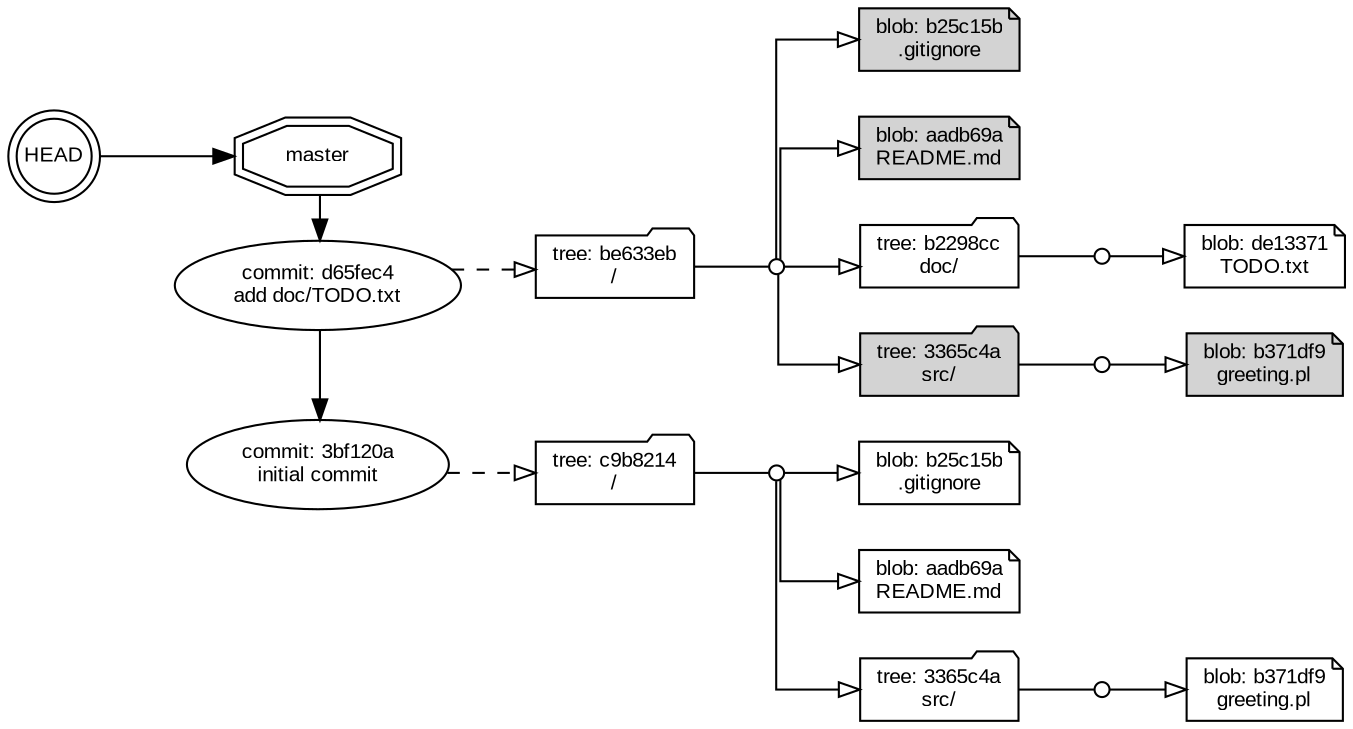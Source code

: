 // Git Repository graph
digraph main {
	node [fillcolor=white fontname=arial fontsize=10 height=0.3 shape=note style=filled]
	edge [arrowhead=onormal constraint=true fontname=arial fontsize=10]
	graph [layout=dot nodesep=0.3 rank=max rankdir=LR ranksep=0.5 splines=ortho]
	HEAD [label=HEAD fixedsize=true shape=doublecircle width=0.5]
	master [label=master shape=doubleoctagon width=0.3]
	master -> d65fec48140f4e1753cdd050c25cbba247d01516 [arrowhead=normal constraint=false minlen=1 weight=2]
	d65fec48140f4e1753cdd050c25cbba247d01516 [label="commit: d65fec4
add doc/TODO.txt" shape=ellipse]
	d65fec48140f4e1753cdd050c25cbba247d01516 -> d65fec4_be633eb [style=dashed weight=2]
	d65fec4_be633eb [label="tree: be633eb
/" shape=folder]
	d65fec4_be633eb__ [shape=point width=0.1]
	d65fec4_be633eb -> d65fec4_be633eb__ [arrowhead=none weight=4]
	d65fec4_b25c15b [label="blob: b25c15b
.gitignore"]
	d65fec4_be633eb__ -> d65fec4_b25c15b
	d65fec4_aadb69a [label="blob: aadb69a
README.md"]
	d65fec4_be633eb__ -> d65fec4_aadb69a
	d65fec4_b2298cc [label="tree: b2298cc
doc/" shape=folder]
	d65fec4_b2298cc__ [shape=point width=0.1]
	d65fec4_b2298cc -> d65fec4_b2298cc__ [arrowhead=none weight=4]
	d65fec4_de13371 [label="blob: de13371
TODO.txt"]
	d65fec4_b2298cc__ -> d65fec4_de13371
	d65fec4_be633eb__ -> d65fec4_b2298cc
	d65fec4_3365c4a [label="tree: 3365c4a
src/" shape=folder]
	d65fec4_3365c4a__ [shape=point width=0.1]
	d65fec4_3365c4a -> d65fec4_3365c4a__ [arrowhead=none weight=4]
	d65fec4_b371df9 [label="blob: b371df9
greeting.pl"]
	d65fec4_3365c4a__ -> d65fec4_b371df9
	d65fec4_be633eb__ -> d65fec4_3365c4a
	d65fec48140f4e1753cdd050c25cbba247d01516 -> "3bf120a34baa526c4bde3a8b89397b2bccc497e4" [arrowhead=normal constraint=false minlen=2]
	"3bf120a34baa526c4bde3a8b89397b2bccc497e4" [label="commit: 3bf120a
initial commit" shape=ellipse]
	"3bf120a34baa526c4bde3a8b89397b2bccc497e4" -> "3bf120a_c9b8214" [style=dashed weight=2]
	"3bf120a_c9b8214" [label="tree: c9b8214
/" shape=folder]
	"3bf120a_c9b8214__" [shape=point width=0.1]
	"3bf120a_c9b8214" -> "3bf120a_c9b8214__" [arrowhead=none weight=4]
	"3bf120a_b25c15b" [label="blob: b25c15b
.gitignore"]
	"3bf120a_c9b8214__" -> "3bf120a_b25c15b"
	"3bf120a_aadb69a" [label="blob: aadb69a
README.md"]
	"3bf120a_c9b8214__" -> "3bf120a_aadb69a"
	"3bf120a_3365c4a" [label="tree: 3365c4a
src/" shape=folder]
	"3bf120a_3365c4a__" [shape=point width=0.1]
	"3bf120a_3365c4a" -> "3bf120a_3365c4a__" [arrowhead=none weight=4]
	"3bf120a_b371df9" [label="blob: b371df9
greeting.pl"]
	"3bf120a_3365c4a__" -> "3bf120a_b371df9"
	"3bf120a_c9b8214__" -> "3bf120a_3365c4a"
	subgraph cluster_commits {
		graph [color=white]
		master
		d65fec48140f4e1753cdd050c25cbba247d01516
		"3bf120a34baa526c4bde3a8b89397b2bccc497e4"
	}
	HEAD -> master [arrowhead=normal constraint=true minlen=1]
	d65fec4_b25c15b [fillcolor=lightgrey]
	d65fec4_aadb69a [fillcolor=lightgrey]
	d65fec4_3365c4a [fillcolor=lightgrey]
	d65fec4_b371df9 [fillcolor=lightgrey]
}
